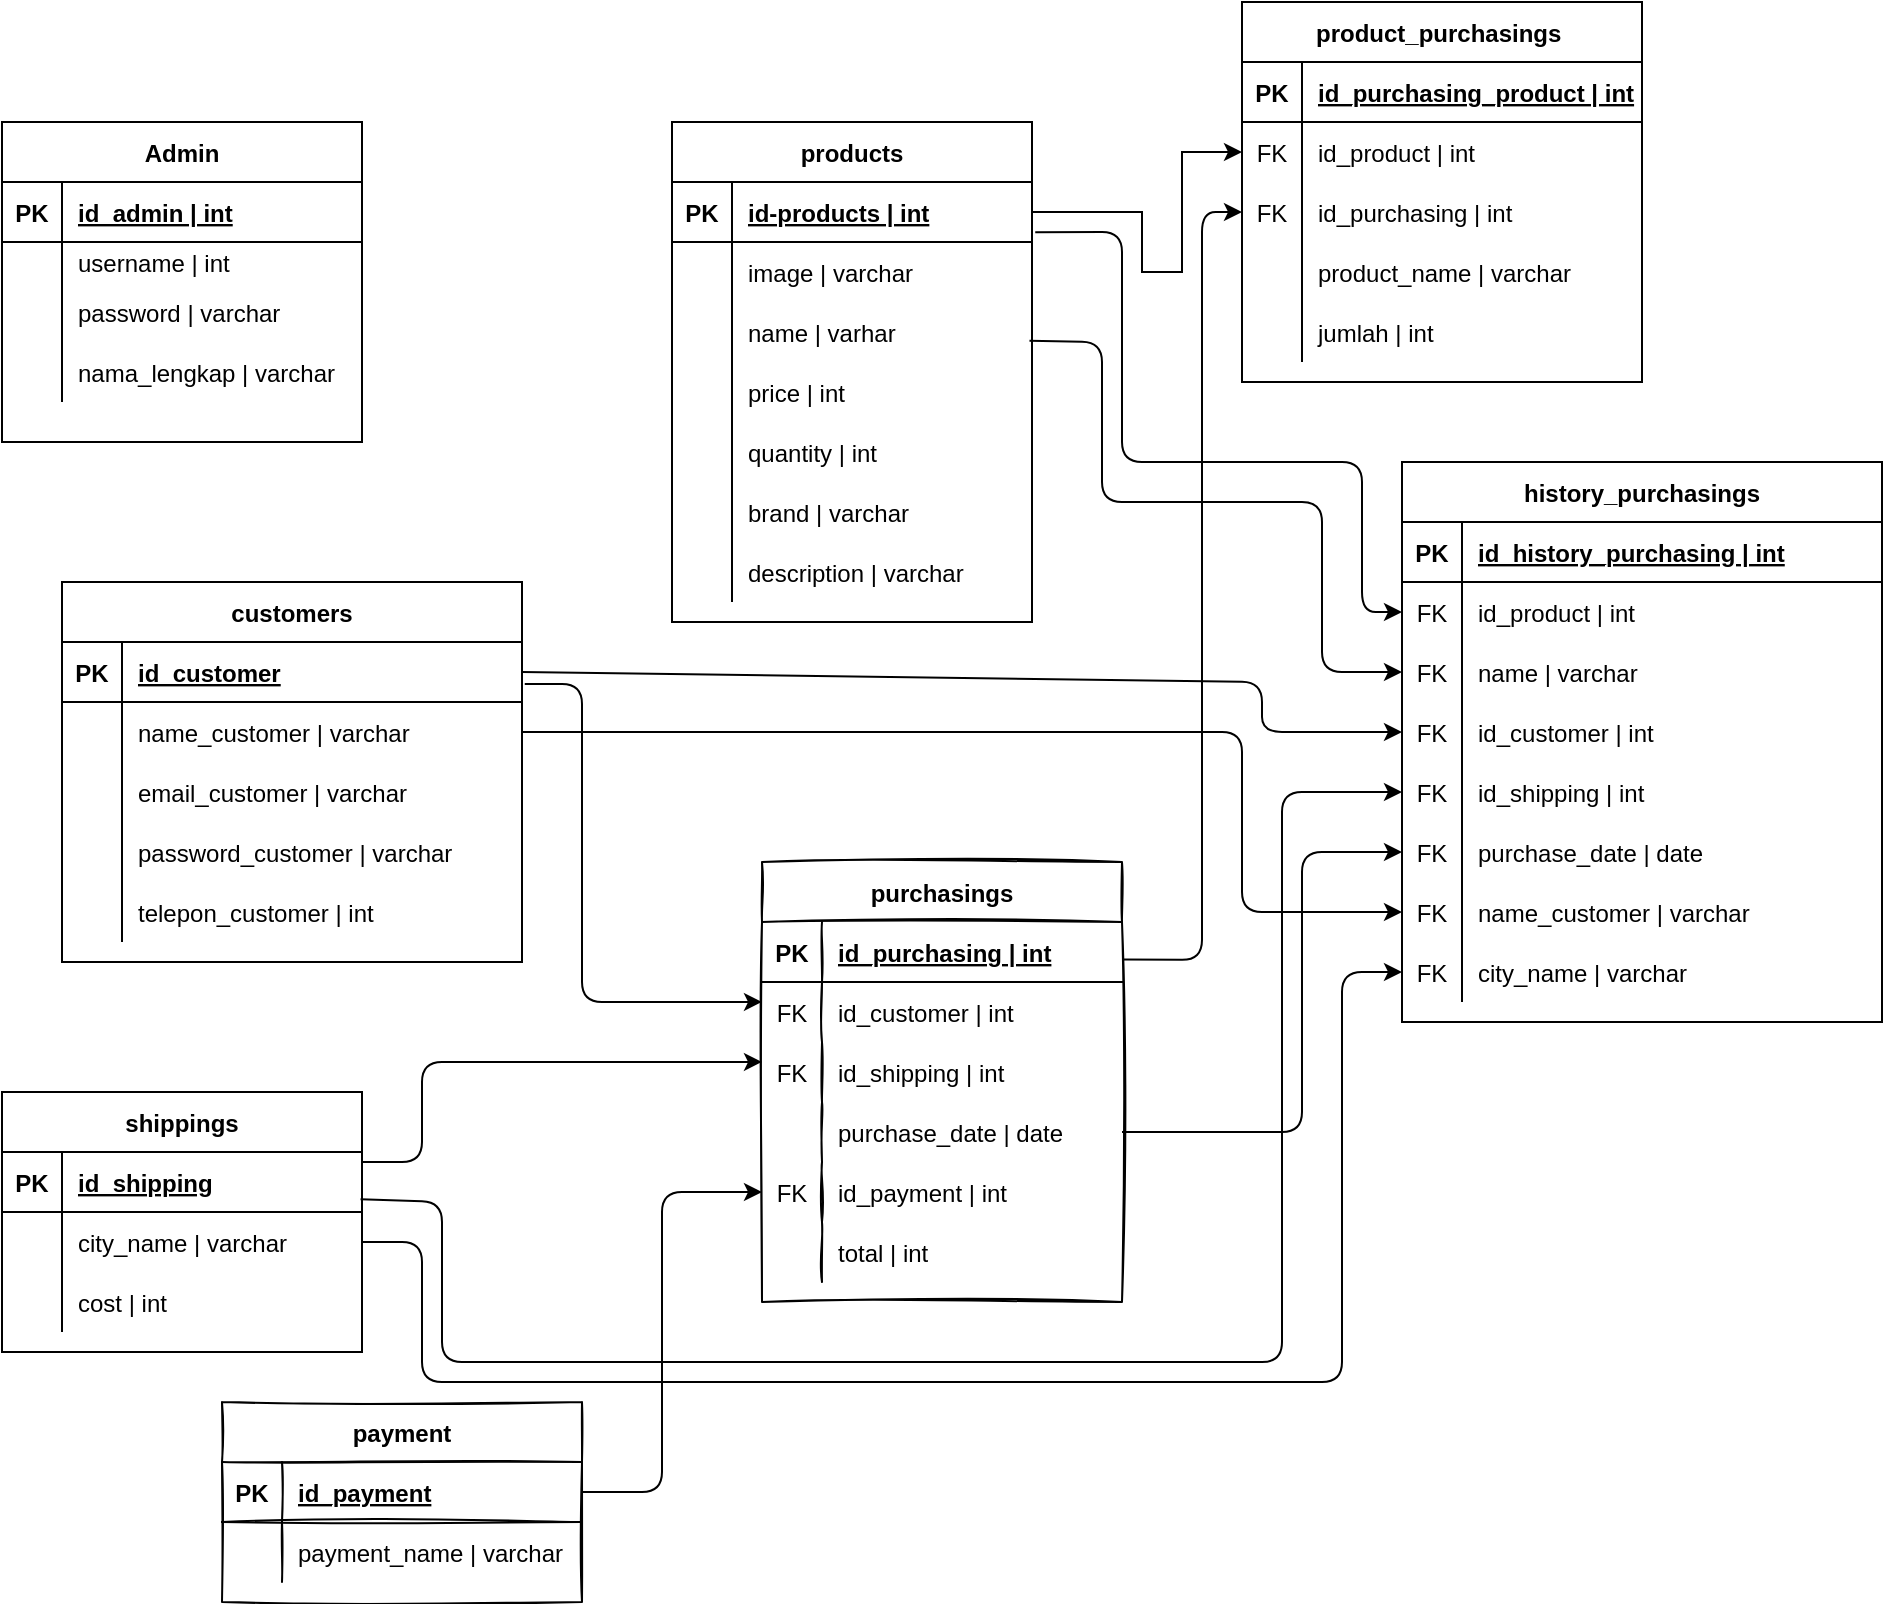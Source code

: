 <mxfile version="20.0.1" type="github">
  <diagram id="7tqskbv9V9_dB_xnzfoZ" name="Page-1">
    <mxGraphModel dx="1671" dy="2568" grid="1" gridSize="10" guides="1" tooltips="1" connect="1" arrows="1" fold="1" page="1" pageScale="1" pageWidth="850" pageHeight="1100" math="0" shadow="0">
      <root>
        <mxCell id="0" />
        <mxCell id="1" parent="0" />
        <mxCell id="XLYsOh_dV__SNCZWyzTx-1" value="Admin" style="shape=table;startSize=30;container=1;collapsible=1;childLayout=tableLayout;fixedRows=1;rowLines=0;fontStyle=1;align=center;resizeLast=1;" parent="1" vertex="1">
          <mxGeometry x="-850" y="-1100" width="180" height="160" as="geometry" />
        </mxCell>
        <mxCell id="XLYsOh_dV__SNCZWyzTx-2" value="" style="shape=tableRow;horizontal=0;startSize=0;swimlaneHead=0;swimlaneBody=0;fillColor=none;collapsible=0;dropTarget=0;points=[[0,0.5],[1,0.5]];portConstraint=eastwest;top=0;left=0;right=0;bottom=1;" parent="XLYsOh_dV__SNCZWyzTx-1" vertex="1">
          <mxGeometry y="30" width="180" height="30" as="geometry" />
        </mxCell>
        <mxCell id="XLYsOh_dV__SNCZWyzTx-3" value="PK" style="shape=partialRectangle;connectable=0;fillColor=none;top=0;left=0;bottom=0;right=0;fontStyle=1;overflow=hidden;" parent="XLYsOh_dV__SNCZWyzTx-2" vertex="1">
          <mxGeometry width="30" height="30" as="geometry">
            <mxRectangle width="30" height="30" as="alternateBounds" />
          </mxGeometry>
        </mxCell>
        <mxCell id="XLYsOh_dV__SNCZWyzTx-4" value="id_admin | int" style="shape=partialRectangle;connectable=0;fillColor=none;top=0;left=0;bottom=0;right=0;align=left;spacingLeft=6;fontStyle=5;overflow=hidden;" parent="XLYsOh_dV__SNCZWyzTx-2" vertex="1">
          <mxGeometry x="30" width="150" height="30" as="geometry">
            <mxRectangle width="150" height="30" as="alternateBounds" />
          </mxGeometry>
        </mxCell>
        <mxCell id="XLYsOh_dV__SNCZWyzTx-5" value="" style="shape=tableRow;horizontal=0;startSize=0;swimlaneHead=0;swimlaneBody=0;fillColor=none;collapsible=0;dropTarget=0;points=[[0,0.5],[1,0.5]];portConstraint=eastwest;top=0;left=0;right=0;bottom=0;" parent="XLYsOh_dV__SNCZWyzTx-1" vertex="1">
          <mxGeometry y="60" width="180" height="20" as="geometry" />
        </mxCell>
        <mxCell id="XLYsOh_dV__SNCZWyzTx-6" value="" style="shape=partialRectangle;connectable=0;fillColor=none;top=0;left=0;bottom=0;right=0;editable=1;overflow=hidden;" parent="XLYsOh_dV__SNCZWyzTx-5" vertex="1">
          <mxGeometry width="30" height="20" as="geometry">
            <mxRectangle width="30" height="20" as="alternateBounds" />
          </mxGeometry>
        </mxCell>
        <mxCell id="XLYsOh_dV__SNCZWyzTx-7" value="username | int" style="shape=partialRectangle;connectable=0;fillColor=none;top=0;left=0;bottom=0;right=0;align=left;spacingLeft=6;overflow=hidden;" parent="XLYsOh_dV__SNCZWyzTx-5" vertex="1">
          <mxGeometry x="30" width="150" height="20" as="geometry">
            <mxRectangle width="150" height="20" as="alternateBounds" />
          </mxGeometry>
        </mxCell>
        <mxCell id="XLYsOh_dV__SNCZWyzTx-8" value="" style="shape=tableRow;horizontal=0;startSize=0;swimlaneHead=0;swimlaneBody=0;fillColor=none;collapsible=0;dropTarget=0;points=[[0,0.5],[1,0.5]];portConstraint=eastwest;top=0;left=0;right=0;bottom=0;" parent="XLYsOh_dV__SNCZWyzTx-1" vertex="1">
          <mxGeometry y="80" width="180" height="30" as="geometry" />
        </mxCell>
        <mxCell id="XLYsOh_dV__SNCZWyzTx-9" value="" style="shape=partialRectangle;connectable=0;fillColor=none;top=0;left=0;bottom=0;right=0;editable=1;overflow=hidden;" parent="XLYsOh_dV__SNCZWyzTx-8" vertex="1">
          <mxGeometry width="30" height="30" as="geometry">
            <mxRectangle width="30" height="30" as="alternateBounds" />
          </mxGeometry>
        </mxCell>
        <mxCell id="XLYsOh_dV__SNCZWyzTx-10" value="password | varchar" style="shape=partialRectangle;connectable=0;fillColor=none;top=0;left=0;bottom=0;right=0;align=left;spacingLeft=6;overflow=hidden;" parent="XLYsOh_dV__SNCZWyzTx-8" vertex="1">
          <mxGeometry x="30" width="150" height="30" as="geometry">
            <mxRectangle width="150" height="30" as="alternateBounds" />
          </mxGeometry>
        </mxCell>
        <mxCell id="XLYsOh_dV__SNCZWyzTx-11" value="" style="shape=tableRow;horizontal=0;startSize=0;swimlaneHead=0;swimlaneBody=0;fillColor=none;collapsible=0;dropTarget=0;points=[[0,0.5],[1,0.5]];portConstraint=eastwest;top=0;left=0;right=0;bottom=0;" parent="XLYsOh_dV__SNCZWyzTx-1" vertex="1">
          <mxGeometry y="110" width="180" height="30" as="geometry" />
        </mxCell>
        <mxCell id="XLYsOh_dV__SNCZWyzTx-12" value="" style="shape=partialRectangle;connectable=0;fillColor=none;top=0;left=0;bottom=0;right=0;editable=1;overflow=hidden;" parent="XLYsOh_dV__SNCZWyzTx-11" vertex="1">
          <mxGeometry width="30" height="30" as="geometry">
            <mxRectangle width="30" height="30" as="alternateBounds" />
          </mxGeometry>
        </mxCell>
        <mxCell id="XLYsOh_dV__SNCZWyzTx-13" value="nama_lengkap | varchar" style="shape=partialRectangle;connectable=0;fillColor=none;top=0;left=0;bottom=0;right=0;align=left;spacingLeft=6;overflow=hidden;" parent="XLYsOh_dV__SNCZWyzTx-11" vertex="1">
          <mxGeometry x="30" width="150" height="30" as="geometry">
            <mxRectangle width="150" height="30" as="alternateBounds" />
          </mxGeometry>
        </mxCell>
        <mxCell id="XLYsOh_dV__SNCZWyzTx-27" value="customers" style="shape=table;startSize=30;container=1;collapsible=1;childLayout=tableLayout;fixedRows=1;rowLines=0;fontStyle=1;align=center;resizeLast=1;" parent="1" vertex="1">
          <mxGeometry x="-820" y="-870" width="230" height="190" as="geometry" />
        </mxCell>
        <mxCell id="XLYsOh_dV__SNCZWyzTx-28" value="" style="shape=tableRow;horizontal=0;startSize=0;swimlaneHead=0;swimlaneBody=0;fillColor=none;collapsible=0;dropTarget=0;points=[[0,0.5],[1,0.5]];portConstraint=eastwest;top=0;left=0;right=0;bottom=1;" parent="XLYsOh_dV__SNCZWyzTx-27" vertex="1">
          <mxGeometry y="30" width="230" height="30" as="geometry" />
        </mxCell>
        <mxCell id="XLYsOh_dV__SNCZWyzTx-29" value="PK" style="shape=partialRectangle;connectable=0;fillColor=none;top=0;left=0;bottom=0;right=0;fontStyle=1;overflow=hidden;" parent="XLYsOh_dV__SNCZWyzTx-28" vertex="1">
          <mxGeometry width="30" height="30" as="geometry">
            <mxRectangle width="30" height="30" as="alternateBounds" />
          </mxGeometry>
        </mxCell>
        <mxCell id="XLYsOh_dV__SNCZWyzTx-30" value="id_customer" style="shape=partialRectangle;connectable=0;fillColor=none;top=0;left=0;bottom=0;right=0;align=left;spacingLeft=6;fontStyle=5;overflow=hidden;" parent="XLYsOh_dV__SNCZWyzTx-28" vertex="1">
          <mxGeometry x="30" width="200" height="30" as="geometry">
            <mxRectangle width="200" height="30" as="alternateBounds" />
          </mxGeometry>
        </mxCell>
        <mxCell id="XLYsOh_dV__SNCZWyzTx-31" value="" style="shape=tableRow;horizontal=0;startSize=0;swimlaneHead=0;swimlaneBody=0;fillColor=none;collapsible=0;dropTarget=0;points=[[0,0.5],[1,0.5]];portConstraint=eastwest;top=0;left=0;right=0;bottom=0;" parent="XLYsOh_dV__SNCZWyzTx-27" vertex="1">
          <mxGeometry y="60" width="230" height="30" as="geometry" />
        </mxCell>
        <mxCell id="XLYsOh_dV__SNCZWyzTx-32" value="" style="shape=partialRectangle;connectable=0;fillColor=none;top=0;left=0;bottom=0;right=0;editable=1;overflow=hidden;" parent="XLYsOh_dV__SNCZWyzTx-31" vertex="1">
          <mxGeometry width="30" height="30" as="geometry">
            <mxRectangle width="30" height="30" as="alternateBounds" />
          </mxGeometry>
        </mxCell>
        <mxCell id="XLYsOh_dV__SNCZWyzTx-33" value="name_customer | varchar" style="shape=partialRectangle;connectable=0;fillColor=none;top=0;left=0;bottom=0;right=0;align=left;spacingLeft=6;overflow=hidden;" parent="XLYsOh_dV__SNCZWyzTx-31" vertex="1">
          <mxGeometry x="30" width="200" height="30" as="geometry">
            <mxRectangle width="200" height="30" as="alternateBounds" />
          </mxGeometry>
        </mxCell>
        <mxCell id="XLYsOh_dV__SNCZWyzTx-34" value="" style="shape=tableRow;horizontal=0;startSize=0;swimlaneHead=0;swimlaneBody=0;fillColor=none;collapsible=0;dropTarget=0;points=[[0,0.5],[1,0.5]];portConstraint=eastwest;top=0;left=0;right=0;bottom=0;" parent="XLYsOh_dV__SNCZWyzTx-27" vertex="1">
          <mxGeometry y="90" width="230" height="30" as="geometry" />
        </mxCell>
        <mxCell id="XLYsOh_dV__SNCZWyzTx-35" value="" style="shape=partialRectangle;connectable=0;fillColor=none;top=0;left=0;bottom=0;right=0;editable=1;overflow=hidden;" parent="XLYsOh_dV__SNCZWyzTx-34" vertex="1">
          <mxGeometry width="30" height="30" as="geometry">
            <mxRectangle width="30" height="30" as="alternateBounds" />
          </mxGeometry>
        </mxCell>
        <mxCell id="XLYsOh_dV__SNCZWyzTx-36" value="email_customer | varchar" style="shape=partialRectangle;connectable=0;fillColor=none;top=0;left=0;bottom=0;right=0;align=left;spacingLeft=6;overflow=hidden;" parent="XLYsOh_dV__SNCZWyzTx-34" vertex="1">
          <mxGeometry x="30" width="200" height="30" as="geometry">
            <mxRectangle width="200" height="30" as="alternateBounds" />
          </mxGeometry>
        </mxCell>
        <mxCell id="XLYsOh_dV__SNCZWyzTx-37" value="" style="shape=tableRow;horizontal=0;startSize=0;swimlaneHead=0;swimlaneBody=0;fillColor=none;collapsible=0;dropTarget=0;points=[[0,0.5],[1,0.5]];portConstraint=eastwest;top=0;left=0;right=0;bottom=0;" parent="XLYsOh_dV__SNCZWyzTx-27" vertex="1">
          <mxGeometry y="120" width="230" height="30" as="geometry" />
        </mxCell>
        <mxCell id="XLYsOh_dV__SNCZWyzTx-38" value="" style="shape=partialRectangle;connectable=0;fillColor=none;top=0;left=0;bottom=0;right=0;editable=1;overflow=hidden;" parent="XLYsOh_dV__SNCZWyzTx-37" vertex="1">
          <mxGeometry width="30" height="30" as="geometry">
            <mxRectangle width="30" height="30" as="alternateBounds" />
          </mxGeometry>
        </mxCell>
        <mxCell id="XLYsOh_dV__SNCZWyzTx-39" value="password_customer | varchar" style="shape=partialRectangle;connectable=0;fillColor=none;top=0;left=0;bottom=0;right=0;align=left;spacingLeft=6;overflow=hidden;" parent="XLYsOh_dV__SNCZWyzTx-37" vertex="1">
          <mxGeometry x="30" width="200" height="30" as="geometry">
            <mxRectangle width="200" height="30" as="alternateBounds" />
          </mxGeometry>
        </mxCell>
        <mxCell id="XLYsOh_dV__SNCZWyzTx-136" value="" style="shape=tableRow;horizontal=0;startSize=0;swimlaneHead=0;swimlaneBody=0;fillColor=none;collapsible=0;dropTarget=0;points=[[0,0.5],[1,0.5]];portConstraint=eastwest;top=0;left=0;right=0;bottom=0;" parent="XLYsOh_dV__SNCZWyzTx-27" vertex="1">
          <mxGeometry y="150" width="230" height="30" as="geometry" />
        </mxCell>
        <mxCell id="XLYsOh_dV__SNCZWyzTx-137" value="" style="shape=partialRectangle;connectable=0;fillColor=none;top=0;left=0;bottom=0;right=0;editable=1;overflow=hidden;" parent="XLYsOh_dV__SNCZWyzTx-136" vertex="1">
          <mxGeometry width="30" height="30" as="geometry">
            <mxRectangle width="30" height="30" as="alternateBounds" />
          </mxGeometry>
        </mxCell>
        <mxCell id="XLYsOh_dV__SNCZWyzTx-138" value="telepon_customer | int" style="shape=partialRectangle;connectable=0;fillColor=none;top=0;left=0;bottom=0;right=0;align=left;spacingLeft=6;overflow=hidden;" parent="XLYsOh_dV__SNCZWyzTx-136" vertex="1">
          <mxGeometry x="30" width="200" height="30" as="geometry">
            <mxRectangle width="200" height="30" as="alternateBounds" />
          </mxGeometry>
        </mxCell>
        <mxCell id="XLYsOh_dV__SNCZWyzTx-40" value="shippings" style="shape=table;startSize=30;container=1;collapsible=1;childLayout=tableLayout;fixedRows=1;rowLines=0;fontStyle=1;align=center;resizeLast=1;" parent="1" vertex="1">
          <mxGeometry x="-850" y="-615" width="180" height="130" as="geometry" />
        </mxCell>
        <mxCell id="XLYsOh_dV__SNCZWyzTx-41" value="" style="shape=tableRow;horizontal=0;startSize=0;swimlaneHead=0;swimlaneBody=0;fillColor=none;collapsible=0;dropTarget=0;points=[[0,0.5],[1,0.5]];portConstraint=eastwest;top=0;left=0;right=0;bottom=1;" parent="XLYsOh_dV__SNCZWyzTx-40" vertex="1">
          <mxGeometry y="30" width="180" height="30" as="geometry" />
        </mxCell>
        <mxCell id="XLYsOh_dV__SNCZWyzTx-42" value="PK" style="shape=partialRectangle;connectable=0;fillColor=none;top=0;left=0;bottom=0;right=0;fontStyle=1;overflow=hidden;" parent="XLYsOh_dV__SNCZWyzTx-41" vertex="1">
          <mxGeometry width="30" height="30" as="geometry">
            <mxRectangle width="30" height="30" as="alternateBounds" />
          </mxGeometry>
        </mxCell>
        <mxCell id="XLYsOh_dV__SNCZWyzTx-43" value="id_shipping" style="shape=partialRectangle;connectable=0;fillColor=none;top=0;left=0;bottom=0;right=0;align=left;spacingLeft=6;fontStyle=5;overflow=hidden;" parent="XLYsOh_dV__SNCZWyzTx-41" vertex="1">
          <mxGeometry x="30" width="150" height="30" as="geometry">
            <mxRectangle width="150" height="30" as="alternateBounds" />
          </mxGeometry>
        </mxCell>
        <mxCell id="XLYsOh_dV__SNCZWyzTx-44" value="" style="shape=tableRow;horizontal=0;startSize=0;swimlaneHead=0;swimlaneBody=0;fillColor=none;collapsible=0;dropTarget=0;points=[[0,0.5],[1,0.5]];portConstraint=eastwest;top=0;left=0;right=0;bottom=0;" parent="XLYsOh_dV__SNCZWyzTx-40" vertex="1">
          <mxGeometry y="60" width="180" height="30" as="geometry" />
        </mxCell>
        <mxCell id="XLYsOh_dV__SNCZWyzTx-45" value="" style="shape=partialRectangle;connectable=0;fillColor=none;top=0;left=0;bottom=0;right=0;editable=1;overflow=hidden;" parent="XLYsOh_dV__SNCZWyzTx-44" vertex="1">
          <mxGeometry width="30" height="30" as="geometry">
            <mxRectangle width="30" height="30" as="alternateBounds" />
          </mxGeometry>
        </mxCell>
        <mxCell id="XLYsOh_dV__SNCZWyzTx-46" value="city_name | varchar" style="shape=partialRectangle;connectable=0;fillColor=none;top=0;left=0;bottom=0;right=0;align=left;spacingLeft=6;overflow=hidden;" parent="XLYsOh_dV__SNCZWyzTx-44" vertex="1">
          <mxGeometry x="30" width="150" height="30" as="geometry">
            <mxRectangle width="150" height="30" as="alternateBounds" />
          </mxGeometry>
        </mxCell>
        <mxCell id="XLYsOh_dV__SNCZWyzTx-47" value="" style="shape=tableRow;horizontal=0;startSize=0;swimlaneHead=0;swimlaneBody=0;fillColor=none;collapsible=0;dropTarget=0;points=[[0,0.5],[1,0.5]];portConstraint=eastwest;top=0;left=0;right=0;bottom=0;" parent="XLYsOh_dV__SNCZWyzTx-40" vertex="1">
          <mxGeometry y="90" width="180" height="30" as="geometry" />
        </mxCell>
        <mxCell id="XLYsOh_dV__SNCZWyzTx-48" value="" style="shape=partialRectangle;connectable=0;fillColor=none;top=0;left=0;bottom=0;right=0;editable=1;overflow=hidden;" parent="XLYsOh_dV__SNCZWyzTx-47" vertex="1">
          <mxGeometry width="30" height="30" as="geometry">
            <mxRectangle width="30" height="30" as="alternateBounds" />
          </mxGeometry>
        </mxCell>
        <mxCell id="XLYsOh_dV__SNCZWyzTx-49" value="cost | int" style="shape=partialRectangle;connectable=0;fillColor=none;top=0;left=0;bottom=0;right=0;align=left;spacingLeft=6;overflow=hidden;" parent="XLYsOh_dV__SNCZWyzTx-47" vertex="1">
          <mxGeometry x="30" width="150" height="30" as="geometry">
            <mxRectangle width="150" height="30" as="alternateBounds" />
          </mxGeometry>
        </mxCell>
        <mxCell id="XLYsOh_dV__SNCZWyzTx-53" value="purchasings" style="shape=table;startSize=30;container=1;collapsible=1;childLayout=tableLayout;fixedRows=1;rowLines=0;fontStyle=1;align=center;resizeLast=1;gradientColor=none;swimlaneFillColor=none;rounded=0;swimlaneLine=1;shadow=0;sketch=1;" parent="1" vertex="1">
          <mxGeometry x="-470" y="-730" width="180" height="220" as="geometry" />
        </mxCell>
        <mxCell id="XLYsOh_dV__SNCZWyzTx-54" value="" style="shape=tableRow;horizontal=0;startSize=0;swimlaneHead=0;swimlaneBody=0;fillColor=none;collapsible=0;dropTarget=0;points=[[0,0.5],[1,0.5]];portConstraint=eastwest;top=0;left=0;right=0;bottom=1;" parent="XLYsOh_dV__SNCZWyzTx-53" vertex="1">
          <mxGeometry y="30" width="180" height="30" as="geometry" />
        </mxCell>
        <mxCell id="XLYsOh_dV__SNCZWyzTx-55" value="PK" style="shape=partialRectangle;connectable=0;fillColor=none;top=0;left=0;bottom=0;right=0;fontStyle=1;overflow=hidden;" parent="XLYsOh_dV__SNCZWyzTx-54" vertex="1">
          <mxGeometry width="30" height="30" as="geometry">
            <mxRectangle width="30" height="30" as="alternateBounds" />
          </mxGeometry>
        </mxCell>
        <mxCell id="XLYsOh_dV__SNCZWyzTx-56" value="id_purchasing | int" style="shape=partialRectangle;connectable=0;fillColor=none;top=0;left=0;bottom=0;right=0;align=left;spacingLeft=6;fontStyle=5;overflow=hidden;" parent="XLYsOh_dV__SNCZWyzTx-54" vertex="1">
          <mxGeometry x="30" width="150" height="30" as="geometry">
            <mxRectangle width="150" height="30" as="alternateBounds" />
          </mxGeometry>
        </mxCell>
        <mxCell id="XLYsOh_dV__SNCZWyzTx-57" value="" style="shape=tableRow;horizontal=0;startSize=0;swimlaneHead=0;swimlaneBody=0;fillColor=none;collapsible=0;dropTarget=0;points=[[0,0.5],[1,0.5]];portConstraint=eastwest;top=0;left=0;right=0;bottom=0;" parent="XLYsOh_dV__SNCZWyzTx-53" vertex="1">
          <mxGeometry y="60" width="180" height="30" as="geometry" />
        </mxCell>
        <mxCell id="XLYsOh_dV__SNCZWyzTx-58" value="FK" style="shape=partialRectangle;connectable=0;fillColor=none;top=0;left=0;bottom=0;right=0;editable=1;overflow=hidden;" parent="XLYsOh_dV__SNCZWyzTx-57" vertex="1">
          <mxGeometry width="30" height="30" as="geometry">
            <mxRectangle width="30" height="30" as="alternateBounds" />
          </mxGeometry>
        </mxCell>
        <mxCell id="XLYsOh_dV__SNCZWyzTx-59" value="id_customer | int" style="shape=partialRectangle;connectable=0;fillColor=none;top=0;left=0;bottom=0;right=0;align=left;spacingLeft=6;overflow=hidden;" parent="XLYsOh_dV__SNCZWyzTx-57" vertex="1">
          <mxGeometry x="30" width="150" height="30" as="geometry">
            <mxRectangle width="150" height="30" as="alternateBounds" />
          </mxGeometry>
        </mxCell>
        <mxCell id="XLYsOh_dV__SNCZWyzTx-63" value="" style="shape=tableRow;horizontal=0;startSize=0;swimlaneHead=0;swimlaneBody=0;fillColor=none;collapsible=0;dropTarget=0;points=[[0,0.5],[1,0.5]];portConstraint=eastwest;top=0;left=0;right=0;bottom=0;" parent="XLYsOh_dV__SNCZWyzTx-53" vertex="1">
          <mxGeometry y="90" width="180" height="30" as="geometry" />
        </mxCell>
        <mxCell id="XLYsOh_dV__SNCZWyzTx-64" value="FK" style="shape=partialRectangle;connectable=0;fillColor=none;top=0;left=0;bottom=0;right=0;editable=1;overflow=hidden;" parent="XLYsOh_dV__SNCZWyzTx-63" vertex="1">
          <mxGeometry width="30" height="30" as="geometry">
            <mxRectangle width="30" height="30" as="alternateBounds" />
          </mxGeometry>
        </mxCell>
        <mxCell id="XLYsOh_dV__SNCZWyzTx-65" value="id_shipping | int" style="shape=partialRectangle;connectable=0;fillColor=none;top=0;left=0;bottom=0;right=0;align=left;spacingLeft=6;overflow=hidden;" parent="XLYsOh_dV__SNCZWyzTx-63" vertex="1">
          <mxGeometry x="30" width="150" height="30" as="geometry">
            <mxRectangle width="150" height="30" as="alternateBounds" />
          </mxGeometry>
        </mxCell>
        <mxCell id="XLYsOh_dV__SNCZWyzTx-60" value="" style="shape=tableRow;horizontal=0;startSize=0;swimlaneHead=0;swimlaneBody=0;fillColor=none;collapsible=0;dropTarget=0;points=[[0,0.5],[1,0.5]];portConstraint=eastwest;top=0;left=0;right=0;bottom=0;" parent="XLYsOh_dV__SNCZWyzTx-53" vertex="1">
          <mxGeometry y="120" width="180" height="30" as="geometry" />
        </mxCell>
        <mxCell id="XLYsOh_dV__SNCZWyzTx-61" value="" style="shape=partialRectangle;connectable=0;fillColor=none;top=0;left=0;bottom=0;right=0;editable=1;overflow=hidden;" parent="XLYsOh_dV__SNCZWyzTx-60" vertex="1">
          <mxGeometry width="30" height="30" as="geometry">
            <mxRectangle width="30" height="30" as="alternateBounds" />
          </mxGeometry>
        </mxCell>
        <mxCell id="XLYsOh_dV__SNCZWyzTx-62" value="purchase_date | date" style="shape=partialRectangle;connectable=0;fillColor=none;top=0;left=0;bottom=0;right=0;align=left;spacingLeft=6;overflow=hidden;" parent="XLYsOh_dV__SNCZWyzTx-60" vertex="1">
          <mxGeometry x="30" width="150" height="30" as="geometry">
            <mxRectangle width="150" height="30" as="alternateBounds" />
          </mxGeometry>
        </mxCell>
        <mxCell id="X04BXVMw17RWe0scgFP_-36" value="" style="shape=tableRow;horizontal=0;startSize=0;swimlaneHead=0;swimlaneBody=0;fillColor=none;collapsible=0;dropTarget=0;points=[[0,0.5],[1,0.5]];portConstraint=eastwest;top=0;left=0;right=0;bottom=0;" vertex="1" parent="XLYsOh_dV__SNCZWyzTx-53">
          <mxGeometry y="150" width="180" height="30" as="geometry" />
        </mxCell>
        <mxCell id="X04BXVMw17RWe0scgFP_-37" value="FK" style="shape=partialRectangle;connectable=0;fillColor=none;top=0;left=0;bottom=0;right=0;editable=1;overflow=hidden;" vertex="1" parent="X04BXVMw17RWe0scgFP_-36">
          <mxGeometry width="30" height="30" as="geometry">
            <mxRectangle width="30" height="30" as="alternateBounds" />
          </mxGeometry>
        </mxCell>
        <mxCell id="X04BXVMw17RWe0scgFP_-38" value="id_payment | int" style="shape=partialRectangle;connectable=0;fillColor=none;top=0;left=0;bottom=0;right=0;align=left;spacingLeft=6;overflow=hidden;" vertex="1" parent="X04BXVMw17RWe0scgFP_-36">
          <mxGeometry x="30" width="150" height="30" as="geometry">
            <mxRectangle width="150" height="30" as="alternateBounds" />
          </mxGeometry>
        </mxCell>
        <mxCell id="XLYsOh_dV__SNCZWyzTx-139" value="" style="shape=tableRow;horizontal=0;startSize=0;swimlaneHead=0;swimlaneBody=0;fillColor=none;collapsible=0;dropTarget=0;points=[[0,0.5],[1,0.5]];portConstraint=eastwest;top=0;left=0;right=0;bottom=0;" parent="XLYsOh_dV__SNCZWyzTx-53" vertex="1">
          <mxGeometry y="180" width="180" height="30" as="geometry" />
        </mxCell>
        <mxCell id="XLYsOh_dV__SNCZWyzTx-140" value="" style="shape=partialRectangle;connectable=0;fillColor=none;top=0;left=0;bottom=0;right=0;editable=1;overflow=hidden;" parent="XLYsOh_dV__SNCZWyzTx-139" vertex="1">
          <mxGeometry width="30" height="30" as="geometry">
            <mxRectangle width="30" height="30" as="alternateBounds" />
          </mxGeometry>
        </mxCell>
        <mxCell id="XLYsOh_dV__SNCZWyzTx-141" value="total | int" style="shape=partialRectangle;connectable=0;fillColor=none;top=0;left=0;bottom=0;right=0;align=left;spacingLeft=6;overflow=hidden;" parent="XLYsOh_dV__SNCZWyzTx-139" vertex="1">
          <mxGeometry x="30" width="150" height="30" as="geometry">
            <mxRectangle width="150" height="30" as="alternateBounds" />
          </mxGeometry>
        </mxCell>
        <mxCell id="XLYsOh_dV__SNCZWyzTx-66" value="product_purchasings " style="shape=table;startSize=30;container=1;collapsible=1;childLayout=tableLayout;fixedRows=1;rowLines=0;fontStyle=1;align=center;resizeLast=1;" parent="1" vertex="1">
          <mxGeometry x="-230" y="-1160" width="200" height="190" as="geometry">
            <mxRectangle x="-180" y="-1100" width="160" height="30" as="alternateBounds" />
          </mxGeometry>
        </mxCell>
        <mxCell id="XLYsOh_dV__SNCZWyzTx-67" value="" style="shape=tableRow;horizontal=0;startSize=0;swimlaneHead=0;swimlaneBody=0;fillColor=none;collapsible=0;dropTarget=0;points=[[0,0.5],[1,0.5]];portConstraint=eastwest;top=0;left=0;right=0;bottom=1;" parent="XLYsOh_dV__SNCZWyzTx-66" vertex="1">
          <mxGeometry y="30" width="200" height="30" as="geometry" />
        </mxCell>
        <mxCell id="XLYsOh_dV__SNCZWyzTx-68" value="PK" style="shape=partialRectangle;connectable=0;fillColor=none;top=0;left=0;bottom=0;right=0;fontStyle=1;overflow=hidden;" parent="XLYsOh_dV__SNCZWyzTx-67" vertex="1">
          <mxGeometry width="30" height="30" as="geometry">
            <mxRectangle width="30" height="30" as="alternateBounds" />
          </mxGeometry>
        </mxCell>
        <mxCell id="XLYsOh_dV__SNCZWyzTx-69" value="id_purchasing_product | int" style="shape=partialRectangle;connectable=0;fillColor=none;top=0;left=0;bottom=0;right=0;align=left;spacingLeft=6;fontStyle=5;overflow=hidden;" parent="XLYsOh_dV__SNCZWyzTx-67" vertex="1">
          <mxGeometry x="30" width="170" height="30" as="geometry">
            <mxRectangle width="170" height="30" as="alternateBounds" />
          </mxGeometry>
        </mxCell>
        <mxCell id="XLYsOh_dV__SNCZWyzTx-73" value="" style="shape=tableRow;horizontal=0;startSize=0;swimlaneHead=0;swimlaneBody=0;fillColor=none;collapsible=0;dropTarget=0;points=[[0,0.5],[1,0.5]];portConstraint=eastwest;top=0;left=0;right=0;bottom=0;" parent="XLYsOh_dV__SNCZWyzTx-66" vertex="1">
          <mxGeometry y="60" width="200" height="30" as="geometry" />
        </mxCell>
        <mxCell id="XLYsOh_dV__SNCZWyzTx-74" value="FK" style="shape=partialRectangle;connectable=0;fillColor=none;top=0;left=0;bottom=0;right=0;editable=1;overflow=hidden;" parent="XLYsOh_dV__SNCZWyzTx-73" vertex="1">
          <mxGeometry width="30" height="30" as="geometry">
            <mxRectangle width="30" height="30" as="alternateBounds" />
          </mxGeometry>
        </mxCell>
        <mxCell id="XLYsOh_dV__SNCZWyzTx-75" value="id_product | int" style="shape=partialRectangle;connectable=0;fillColor=none;top=0;left=0;bottom=0;right=0;align=left;spacingLeft=6;overflow=hidden;" parent="XLYsOh_dV__SNCZWyzTx-73" vertex="1">
          <mxGeometry x="30" width="170" height="30" as="geometry">
            <mxRectangle width="170" height="30" as="alternateBounds" />
          </mxGeometry>
        </mxCell>
        <mxCell id="XLYsOh_dV__SNCZWyzTx-70" value="" style="shape=tableRow;horizontal=0;startSize=0;swimlaneHead=0;swimlaneBody=0;fillColor=none;collapsible=0;dropTarget=0;points=[[0,0.5],[1,0.5]];portConstraint=eastwest;top=0;left=0;right=0;bottom=0;" parent="XLYsOh_dV__SNCZWyzTx-66" vertex="1">
          <mxGeometry y="90" width="200" height="30" as="geometry" />
        </mxCell>
        <mxCell id="XLYsOh_dV__SNCZWyzTx-71" value="FK" style="shape=partialRectangle;connectable=0;fillColor=none;top=0;left=0;bottom=0;right=0;editable=1;overflow=hidden;" parent="XLYsOh_dV__SNCZWyzTx-70" vertex="1">
          <mxGeometry width="30" height="30" as="geometry">
            <mxRectangle width="30" height="30" as="alternateBounds" />
          </mxGeometry>
        </mxCell>
        <mxCell id="XLYsOh_dV__SNCZWyzTx-72" value="id_purchasing | int" style="shape=partialRectangle;connectable=0;fillColor=none;top=0;left=0;bottom=0;right=0;align=left;spacingLeft=6;overflow=hidden;" parent="XLYsOh_dV__SNCZWyzTx-70" vertex="1">
          <mxGeometry x="30" width="170" height="30" as="geometry">
            <mxRectangle width="170" height="30" as="alternateBounds" />
          </mxGeometry>
        </mxCell>
        <mxCell id="X04BXVMw17RWe0scgFP_-70" value="" style="shape=tableRow;horizontal=0;startSize=0;swimlaneHead=0;swimlaneBody=0;fillColor=none;collapsible=0;dropTarget=0;points=[[0,0.5],[1,0.5]];portConstraint=eastwest;top=0;left=0;right=0;bottom=0;" vertex="1" parent="XLYsOh_dV__SNCZWyzTx-66">
          <mxGeometry y="120" width="200" height="30" as="geometry" />
        </mxCell>
        <mxCell id="X04BXVMw17RWe0scgFP_-71" value="" style="shape=partialRectangle;connectable=0;fillColor=none;top=0;left=0;bottom=0;right=0;editable=1;overflow=hidden;" vertex="1" parent="X04BXVMw17RWe0scgFP_-70">
          <mxGeometry width="30" height="30" as="geometry">
            <mxRectangle width="30" height="30" as="alternateBounds" />
          </mxGeometry>
        </mxCell>
        <mxCell id="X04BXVMw17RWe0scgFP_-72" value="product_name | varchar " style="shape=partialRectangle;connectable=0;fillColor=none;top=0;left=0;bottom=0;right=0;align=left;spacingLeft=6;overflow=hidden;" vertex="1" parent="X04BXVMw17RWe0scgFP_-70">
          <mxGeometry x="30" width="170" height="30" as="geometry">
            <mxRectangle width="170" height="30" as="alternateBounds" />
          </mxGeometry>
        </mxCell>
        <mxCell id="XLYsOh_dV__SNCZWyzTx-76" value="" style="shape=tableRow;horizontal=0;startSize=0;swimlaneHead=0;swimlaneBody=0;fillColor=none;collapsible=0;dropTarget=0;points=[[0,0.5],[1,0.5]];portConstraint=eastwest;top=0;left=0;right=0;bottom=0;" parent="XLYsOh_dV__SNCZWyzTx-66" vertex="1">
          <mxGeometry y="150" width="200" height="30" as="geometry" />
        </mxCell>
        <mxCell id="XLYsOh_dV__SNCZWyzTx-77" value="" style="shape=partialRectangle;connectable=0;fillColor=none;top=0;left=0;bottom=0;right=0;editable=1;overflow=hidden;" parent="XLYsOh_dV__SNCZWyzTx-76" vertex="1">
          <mxGeometry width="30" height="30" as="geometry">
            <mxRectangle width="30" height="30" as="alternateBounds" />
          </mxGeometry>
        </mxCell>
        <mxCell id="XLYsOh_dV__SNCZWyzTx-78" value="jumlah | int" style="shape=partialRectangle;connectable=0;fillColor=none;top=0;left=0;bottom=0;right=0;align=left;spacingLeft=6;overflow=hidden;" parent="XLYsOh_dV__SNCZWyzTx-76" vertex="1">
          <mxGeometry x="30" width="170" height="30" as="geometry">
            <mxRectangle width="170" height="30" as="alternateBounds" />
          </mxGeometry>
        </mxCell>
        <mxCell id="XLYsOh_dV__SNCZWyzTx-79" value="products" style="shape=table;startSize=30;container=1;collapsible=1;childLayout=tableLayout;fixedRows=1;rowLines=0;fontStyle=1;align=center;resizeLast=1;" parent="1" vertex="1">
          <mxGeometry x="-515" y="-1100" width="180" height="250" as="geometry" />
        </mxCell>
        <mxCell id="XLYsOh_dV__SNCZWyzTx-80" value="" style="shape=tableRow;horizontal=0;startSize=0;swimlaneHead=0;swimlaneBody=0;fillColor=none;collapsible=0;dropTarget=0;points=[[0,0.5],[1,0.5]];portConstraint=eastwest;top=0;left=0;right=0;bottom=1;" parent="XLYsOh_dV__SNCZWyzTx-79" vertex="1">
          <mxGeometry y="30" width="180" height="30" as="geometry" />
        </mxCell>
        <mxCell id="XLYsOh_dV__SNCZWyzTx-81" value="PK" style="shape=partialRectangle;connectable=0;fillColor=none;top=0;left=0;bottom=0;right=0;fontStyle=1;overflow=hidden;" parent="XLYsOh_dV__SNCZWyzTx-80" vertex="1">
          <mxGeometry width="30" height="30" as="geometry">
            <mxRectangle width="30" height="30" as="alternateBounds" />
          </mxGeometry>
        </mxCell>
        <mxCell id="XLYsOh_dV__SNCZWyzTx-82" value="id-products | int" style="shape=partialRectangle;connectable=0;fillColor=none;top=0;left=0;bottom=0;right=0;align=left;spacingLeft=6;fontStyle=5;overflow=hidden;" parent="XLYsOh_dV__SNCZWyzTx-80" vertex="1">
          <mxGeometry x="30" width="150" height="30" as="geometry">
            <mxRectangle width="150" height="30" as="alternateBounds" />
          </mxGeometry>
        </mxCell>
        <mxCell id="XLYsOh_dV__SNCZWyzTx-83" value="" style="shape=tableRow;horizontal=0;startSize=0;swimlaneHead=0;swimlaneBody=0;fillColor=none;collapsible=0;dropTarget=0;points=[[0,0.5],[1,0.5]];portConstraint=eastwest;top=0;left=0;right=0;bottom=0;" parent="XLYsOh_dV__SNCZWyzTx-79" vertex="1">
          <mxGeometry y="60" width="180" height="30" as="geometry" />
        </mxCell>
        <mxCell id="XLYsOh_dV__SNCZWyzTx-84" value="" style="shape=partialRectangle;connectable=0;fillColor=none;top=0;left=0;bottom=0;right=0;editable=1;overflow=hidden;" parent="XLYsOh_dV__SNCZWyzTx-83" vertex="1">
          <mxGeometry width="30" height="30" as="geometry">
            <mxRectangle width="30" height="30" as="alternateBounds" />
          </mxGeometry>
        </mxCell>
        <mxCell id="XLYsOh_dV__SNCZWyzTx-85" value="image | varchar" style="shape=partialRectangle;connectable=0;fillColor=none;top=0;left=0;bottom=0;right=0;align=left;spacingLeft=6;overflow=hidden;" parent="XLYsOh_dV__SNCZWyzTx-83" vertex="1">
          <mxGeometry x="30" width="150" height="30" as="geometry">
            <mxRectangle width="150" height="30" as="alternateBounds" />
          </mxGeometry>
        </mxCell>
        <mxCell id="XLYsOh_dV__SNCZWyzTx-86" value="" style="shape=tableRow;horizontal=0;startSize=0;swimlaneHead=0;swimlaneBody=0;fillColor=none;collapsible=0;dropTarget=0;points=[[0,0.5],[1,0.5]];portConstraint=eastwest;top=0;left=0;right=0;bottom=0;" parent="XLYsOh_dV__SNCZWyzTx-79" vertex="1">
          <mxGeometry y="90" width="180" height="30" as="geometry" />
        </mxCell>
        <mxCell id="XLYsOh_dV__SNCZWyzTx-87" value="" style="shape=partialRectangle;connectable=0;fillColor=none;top=0;left=0;bottom=0;right=0;editable=1;overflow=hidden;" parent="XLYsOh_dV__SNCZWyzTx-86" vertex="1">
          <mxGeometry width="30" height="30" as="geometry">
            <mxRectangle width="30" height="30" as="alternateBounds" />
          </mxGeometry>
        </mxCell>
        <mxCell id="XLYsOh_dV__SNCZWyzTx-88" value="name | varhar" style="shape=partialRectangle;connectable=0;fillColor=none;top=0;left=0;bottom=0;right=0;align=left;spacingLeft=6;overflow=hidden;" parent="XLYsOh_dV__SNCZWyzTx-86" vertex="1">
          <mxGeometry x="30" width="150" height="30" as="geometry">
            <mxRectangle width="150" height="30" as="alternateBounds" />
          </mxGeometry>
        </mxCell>
        <mxCell id="XLYsOh_dV__SNCZWyzTx-89" value="" style="shape=tableRow;horizontal=0;startSize=0;swimlaneHead=0;swimlaneBody=0;fillColor=none;collapsible=0;dropTarget=0;points=[[0,0.5],[1,0.5]];portConstraint=eastwest;top=0;left=0;right=0;bottom=0;" parent="XLYsOh_dV__SNCZWyzTx-79" vertex="1">
          <mxGeometry y="120" width="180" height="30" as="geometry" />
        </mxCell>
        <mxCell id="XLYsOh_dV__SNCZWyzTx-90" value="" style="shape=partialRectangle;connectable=0;fillColor=none;top=0;left=0;bottom=0;right=0;editable=1;overflow=hidden;" parent="XLYsOh_dV__SNCZWyzTx-89" vertex="1">
          <mxGeometry width="30" height="30" as="geometry">
            <mxRectangle width="30" height="30" as="alternateBounds" />
          </mxGeometry>
        </mxCell>
        <mxCell id="XLYsOh_dV__SNCZWyzTx-91" value="price | int" style="shape=partialRectangle;connectable=0;fillColor=none;top=0;left=0;bottom=0;right=0;align=left;spacingLeft=6;overflow=hidden;" parent="XLYsOh_dV__SNCZWyzTx-89" vertex="1">
          <mxGeometry x="30" width="150" height="30" as="geometry">
            <mxRectangle width="150" height="30" as="alternateBounds" />
          </mxGeometry>
        </mxCell>
        <mxCell id="XLYsOh_dV__SNCZWyzTx-124" value="" style="shape=tableRow;horizontal=0;startSize=0;swimlaneHead=0;swimlaneBody=0;fillColor=none;collapsible=0;dropTarget=0;points=[[0,0.5],[1,0.5]];portConstraint=eastwest;top=0;left=0;right=0;bottom=0;" parent="XLYsOh_dV__SNCZWyzTx-79" vertex="1">
          <mxGeometry y="150" width="180" height="30" as="geometry" />
        </mxCell>
        <mxCell id="XLYsOh_dV__SNCZWyzTx-125" value="" style="shape=partialRectangle;connectable=0;fillColor=none;top=0;left=0;bottom=0;right=0;editable=1;overflow=hidden;" parent="XLYsOh_dV__SNCZWyzTx-124" vertex="1">
          <mxGeometry width="30" height="30" as="geometry">
            <mxRectangle width="30" height="30" as="alternateBounds" />
          </mxGeometry>
        </mxCell>
        <mxCell id="XLYsOh_dV__SNCZWyzTx-126" value="quantity | int" style="shape=partialRectangle;connectable=0;fillColor=none;top=0;left=0;bottom=0;right=0;align=left;spacingLeft=6;overflow=hidden;" parent="XLYsOh_dV__SNCZWyzTx-124" vertex="1">
          <mxGeometry x="30" width="150" height="30" as="geometry">
            <mxRectangle width="150" height="30" as="alternateBounds" />
          </mxGeometry>
        </mxCell>
        <mxCell id="XLYsOh_dV__SNCZWyzTx-130" value="" style="shape=tableRow;horizontal=0;startSize=0;swimlaneHead=0;swimlaneBody=0;fillColor=none;collapsible=0;dropTarget=0;points=[[0,0.5],[1,0.5]];portConstraint=eastwest;top=0;left=0;right=0;bottom=0;" parent="XLYsOh_dV__SNCZWyzTx-79" vertex="1">
          <mxGeometry y="180" width="180" height="30" as="geometry" />
        </mxCell>
        <mxCell id="XLYsOh_dV__SNCZWyzTx-131" value="" style="shape=partialRectangle;connectable=0;fillColor=none;top=0;left=0;bottom=0;right=0;editable=1;overflow=hidden;" parent="XLYsOh_dV__SNCZWyzTx-130" vertex="1">
          <mxGeometry width="30" height="30" as="geometry">
            <mxRectangle width="30" height="30" as="alternateBounds" />
          </mxGeometry>
        </mxCell>
        <mxCell id="XLYsOh_dV__SNCZWyzTx-132" value="brand | varchar" style="shape=partialRectangle;connectable=0;fillColor=none;top=0;left=0;bottom=0;right=0;align=left;spacingLeft=6;overflow=hidden;" parent="XLYsOh_dV__SNCZWyzTx-130" vertex="1">
          <mxGeometry x="30" width="150" height="30" as="geometry">
            <mxRectangle width="150" height="30" as="alternateBounds" />
          </mxGeometry>
        </mxCell>
        <mxCell id="XLYsOh_dV__SNCZWyzTx-133" value="" style="shape=tableRow;horizontal=0;startSize=0;swimlaneHead=0;swimlaneBody=0;fillColor=none;collapsible=0;dropTarget=0;points=[[0,0.5],[1,0.5]];portConstraint=eastwest;top=0;left=0;right=0;bottom=0;" parent="XLYsOh_dV__SNCZWyzTx-79" vertex="1">
          <mxGeometry y="210" width="180" height="30" as="geometry" />
        </mxCell>
        <mxCell id="XLYsOh_dV__SNCZWyzTx-134" value="" style="shape=partialRectangle;connectable=0;fillColor=none;top=0;left=0;bottom=0;right=0;editable=1;overflow=hidden;" parent="XLYsOh_dV__SNCZWyzTx-133" vertex="1">
          <mxGeometry width="30" height="30" as="geometry">
            <mxRectangle width="30" height="30" as="alternateBounds" />
          </mxGeometry>
        </mxCell>
        <mxCell id="XLYsOh_dV__SNCZWyzTx-135" value="description | varchar" style="shape=partialRectangle;connectable=0;fillColor=none;top=0;left=0;bottom=0;right=0;align=left;spacingLeft=6;overflow=hidden;" parent="XLYsOh_dV__SNCZWyzTx-133" vertex="1">
          <mxGeometry x="30" width="150" height="30" as="geometry">
            <mxRectangle width="150" height="30" as="alternateBounds" />
          </mxGeometry>
        </mxCell>
        <mxCell id="XLYsOh_dV__SNCZWyzTx-147" value="" style="endArrow=classic;html=1;rounded=0;exitX=1;exitY=0.5;exitDx=0;exitDy=0;entryX=0;entryY=0.5;entryDx=0;entryDy=0;" parent="1" source="XLYsOh_dV__SNCZWyzTx-80" target="XLYsOh_dV__SNCZWyzTx-73" edge="1">
          <mxGeometry width="50" height="50" relative="1" as="geometry">
            <mxPoint x="-260" y="-840" as="sourcePoint" />
            <mxPoint x="-210" y="-890" as="targetPoint" />
            <Array as="points">
              <mxPoint x="-280" y="-1055" />
              <mxPoint x="-280" y="-1025" />
              <mxPoint x="-260" y="-1025" />
              <mxPoint x="-260" y="-1085" />
            </Array>
          </mxGeometry>
        </mxCell>
        <mxCell id="XLYsOh_dV__SNCZWyzTx-187" value="" style="endArrow=classic;html=1;exitX=1.006;exitY=0.7;exitDx=0;exitDy=0;exitPerimeter=0;entryX=0;entryY=0.333;entryDx=0;entryDy=0;entryPerimeter=0;rounded=1;" parent="1" source="XLYsOh_dV__SNCZWyzTx-28" target="XLYsOh_dV__SNCZWyzTx-57" edge="1">
          <mxGeometry width="50" height="50" relative="1" as="geometry">
            <mxPoint x="-540" y="-660" as="sourcePoint" />
            <mxPoint x="-490" y="-710" as="targetPoint" />
            <Array as="points">
              <mxPoint x="-560" y="-819" />
              <mxPoint x="-560" y="-660" />
            </Array>
          </mxGeometry>
        </mxCell>
        <mxCell id="XLYsOh_dV__SNCZWyzTx-188" value="" style="endArrow=classic;html=1;rounded=1;exitX=0.999;exitY=0.167;exitDx=0;exitDy=0;entryX=0;entryY=0.333;entryDx=0;entryDy=0;entryPerimeter=0;exitPerimeter=0;" parent="1" source="XLYsOh_dV__SNCZWyzTx-41" target="XLYsOh_dV__SNCZWyzTx-63" edge="1">
          <mxGeometry width="50" height="50" relative="1" as="geometry">
            <mxPoint x="-580" y="-610" as="sourcePoint" />
            <mxPoint x="-530" y="-660" as="targetPoint" />
            <Array as="points">
              <mxPoint x="-640" y="-580" />
              <mxPoint x="-640" y="-630" />
            </Array>
          </mxGeometry>
        </mxCell>
        <mxCell id="XLYsOh_dV__SNCZWyzTx-190" value="payment" style="shape=table;startSize=30;container=1;collapsible=1;childLayout=tableLayout;fixedRows=1;rowLines=0;fontStyle=1;align=center;resizeLast=1;rounded=0;shadow=0;sketch=1;gradientColor=none;" parent="1" vertex="1">
          <mxGeometry x="-740" y="-460" width="180" height="100" as="geometry" />
        </mxCell>
        <mxCell id="XLYsOh_dV__SNCZWyzTx-191" value="" style="shape=tableRow;horizontal=0;startSize=0;swimlaneHead=0;swimlaneBody=0;fillColor=none;collapsible=0;dropTarget=0;points=[[0,0.5],[1,0.5]];portConstraint=eastwest;top=0;left=0;right=0;bottom=1;rounded=0;shadow=0;sketch=1;" parent="XLYsOh_dV__SNCZWyzTx-190" vertex="1">
          <mxGeometry y="30" width="180" height="30" as="geometry" />
        </mxCell>
        <mxCell id="XLYsOh_dV__SNCZWyzTx-192" value="PK" style="shape=partialRectangle;connectable=0;fillColor=none;top=0;left=0;bottom=0;right=0;fontStyle=1;overflow=hidden;rounded=0;shadow=0;sketch=1;" parent="XLYsOh_dV__SNCZWyzTx-191" vertex="1">
          <mxGeometry width="30.0" height="30" as="geometry">
            <mxRectangle width="30.0" height="30" as="alternateBounds" />
          </mxGeometry>
        </mxCell>
        <mxCell id="XLYsOh_dV__SNCZWyzTx-193" value="id_payment" style="shape=partialRectangle;connectable=0;fillColor=none;top=0;left=0;bottom=0;right=0;align=left;spacingLeft=6;fontStyle=5;overflow=hidden;rounded=0;shadow=0;sketch=1;" parent="XLYsOh_dV__SNCZWyzTx-191" vertex="1">
          <mxGeometry x="30.0" width="150.0" height="30" as="geometry">
            <mxRectangle width="150.0" height="30" as="alternateBounds" />
          </mxGeometry>
        </mxCell>
        <mxCell id="XLYsOh_dV__SNCZWyzTx-197" value="" style="shape=tableRow;horizontal=0;startSize=0;swimlaneHead=0;swimlaneBody=0;fillColor=none;collapsible=0;dropTarget=0;points=[[0,0.5],[1,0.5]];portConstraint=eastwest;top=0;left=0;right=0;bottom=0;rounded=0;shadow=0;sketch=1;" parent="XLYsOh_dV__SNCZWyzTx-190" vertex="1">
          <mxGeometry y="60" width="180" height="30" as="geometry" />
        </mxCell>
        <mxCell id="XLYsOh_dV__SNCZWyzTx-198" value="" style="shape=partialRectangle;connectable=0;fillColor=none;top=0;left=0;bottom=0;right=0;editable=1;overflow=hidden;rounded=0;shadow=0;sketch=1;" parent="XLYsOh_dV__SNCZWyzTx-197" vertex="1">
          <mxGeometry width="30.0" height="30" as="geometry">
            <mxRectangle width="30.0" height="30" as="alternateBounds" />
          </mxGeometry>
        </mxCell>
        <mxCell id="XLYsOh_dV__SNCZWyzTx-199" value="payment_name | varchar" style="shape=partialRectangle;connectable=0;fillColor=none;top=0;left=0;bottom=0;right=0;align=left;spacingLeft=6;overflow=hidden;rounded=0;shadow=0;sketch=1;" parent="XLYsOh_dV__SNCZWyzTx-197" vertex="1">
          <mxGeometry x="30.0" width="150.0" height="30" as="geometry">
            <mxRectangle width="150.0" height="30" as="alternateBounds" />
          </mxGeometry>
        </mxCell>
        <mxCell id="X04BXVMw17RWe0scgFP_-1" value="history_purchasings" style="shape=table;startSize=30;container=1;collapsible=1;childLayout=tableLayout;fixedRows=1;rowLines=0;fontStyle=1;align=center;resizeLast=1;" vertex="1" parent="1">
          <mxGeometry x="-150" y="-930" width="240" height="280" as="geometry" />
        </mxCell>
        <mxCell id="X04BXVMw17RWe0scgFP_-2" value="" style="shape=tableRow;horizontal=0;startSize=0;swimlaneHead=0;swimlaneBody=0;fillColor=none;collapsible=0;dropTarget=0;points=[[0,0.5],[1,0.5]];portConstraint=eastwest;top=0;left=0;right=0;bottom=1;" vertex="1" parent="X04BXVMw17RWe0scgFP_-1">
          <mxGeometry y="30" width="240" height="30" as="geometry" />
        </mxCell>
        <mxCell id="X04BXVMw17RWe0scgFP_-3" value="PK" style="shape=partialRectangle;connectable=0;fillColor=none;top=0;left=0;bottom=0;right=0;fontStyle=1;overflow=hidden;" vertex="1" parent="X04BXVMw17RWe0scgFP_-2">
          <mxGeometry width="30" height="30" as="geometry">
            <mxRectangle width="30" height="30" as="alternateBounds" />
          </mxGeometry>
        </mxCell>
        <mxCell id="X04BXVMw17RWe0scgFP_-4" value="id_history_purchasing | int" style="shape=partialRectangle;connectable=0;fillColor=none;top=0;left=0;bottom=0;right=0;align=left;spacingLeft=6;fontStyle=5;overflow=hidden;" vertex="1" parent="X04BXVMw17RWe0scgFP_-2">
          <mxGeometry x="30" width="210" height="30" as="geometry">
            <mxRectangle width="210" height="30" as="alternateBounds" />
          </mxGeometry>
        </mxCell>
        <mxCell id="X04BXVMw17RWe0scgFP_-61" value="" style="shape=tableRow;horizontal=0;startSize=0;swimlaneHead=0;swimlaneBody=0;fillColor=none;collapsible=0;dropTarget=0;points=[[0,0.5],[1,0.5]];portConstraint=eastwest;top=0;left=0;right=0;bottom=0;" vertex="1" parent="X04BXVMw17RWe0scgFP_-1">
          <mxGeometry y="60" width="240" height="30" as="geometry" />
        </mxCell>
        <mxCell id="X04BXVMw17RWe0scgFP_-62" value="FK" style="shape=partialRectangle;connectable=0;fillColor=none;top=0;left=0;bottom=0;right=0;fontStyle=0;overflow=hidden;" vertex="1" parent="X04BXVMw17RWe0scgFP_-61">
          <mxGeometry width="30" height="30" as="geometry">
            <mxRectangle width="30" height="30" as="alternateBounds" />
          </mxGeometry>
        </mxCell>
        <mxCell id="X04BXVMw17RWe0scgFP_-63" value="id_product | int" style="shape=partialRectangle;connectable=0;fillColor=none;top=0;left=0;bottom=0;right=0;align=left;spacingLeft=6;fontStyle=0;overflow=hidden;" vertex="1" parent="X04BXVMw17RWe0scgFP_-61">
          <mxGeometry x="30" width="210" height="30" as="geometry">
            <mxRectangle width="210" height="30" as="alternateBounds" />
          </mxGeometry>
        </mxCell>
        <mxCell id="X04BXVMw17RWe0scgFP_-58" value="" style="shape=tableRow;horizontal=0;startSize=0;swimlaneHead=0;swimlaneBody=0;fillColor=none;collapsible=0;dropTarget=0;points=[[0,0.5],[1,0.5]];portConstraint=eastwest;top=0;left=0;right=0;bottom=0;" vertex="1" parent="X04BXVMw17RWe0scgFP_-1">
          <mxGeometry y="90" width="240" height="30" as="geometry" />
        </mxCell>
        <mxCell id="X04BXVMw17RWe0scgFP_-59" value="FK" style="shape=partialRectangle;connectable=0;fillColor=none;top=0;left=0;bottom=0;right=0;fontStyle=0;overflow=hidden;" vertex="1" parent="X04BXVMw17RWe0scgFP_-58">
          <mxGeometry width="30" height="30" as="geometry">
            <mxRectangle width="30" height="30" as="alternateBounds" />
          </mxGeometry>
        </mxCell>
        <mxCell id="X04BXVMw17RWe0scgFP_-60" value="name | varchar " style="shape=partialRectangle;connectable=0;fillColor=none;top=0;left=0;bottom=0;right=0;align=left;spacingLeft=6;fontStyle=0;overflow=hidden;" vertex="1" parent="X04BXVMw17RWe0scgFP_-58">
          <mxGeometry x="30" width="210" height="30" as="geometry">
            <mxRectangle width="210" height="30" as="alternateBounds" />
          </mxGeometry>
        </mxCell>
        <mxCell id="X04BXVMw17RWe0scgFP_-5" value="" style="shape=tableRow;horizontal=0;startSize=0;swimlaneHead=0;swimlaneBody=0;fillColor=none;collapsible=0;dropTarget=0;points=[[0,0.5],[1,0.5]];portConstraint=eastwest;top=0;left=0;right=0;bottom=0;" vertex="1" parent="X04BXVMw17RWe0scgFP_-1">
          <mxGeometry y="120" width="240" height="30" as="geometry" />
        </mxCell>
        <mxCell id="X04BXVMw17RWe0scgFP_-6" value="FK" style="shape=partialRectangle;connectable=0;fillColor=none;top=0;left=0;bottom=0;right=0;editable=1;overflow=hidden;" vertex="1" parent="X04BXVMw17RWe0scgFP_-5">
          <mxGeometry width="30" height="30" as="geometry">
            <mxRectangle width="30" height="30" as="alternateBounds" />
          </mxGeometry>
        </mxCell>
        <mxCell id="X04BXVMw17RWe0scgFP_-7" value="id_customer | int" style="shape=partialRectangle;connectable=0;fillColor=none;top=0;left=0;bottom=0;right=0;align=left;spacingLeft=6;overflow=hidden;" vertex="1" parent="X04BXVMw17RWe0scgFP_-5">
          <mxGeometry x="30" width="210" height="30" as="geometry">
            <mxRectangle width="210" height="30" as="alternateBounds" />
          </mxGeometry>
        </mxCell>
        <mxCell id="X04BXVMw17RWe0scgFP_-8" value="" style="shape=tableRow;horizontal=0;startSize=0;swimlaneHead=0;swimlaneBody=0;fillColor=none;collapsible=0;dropTarget=0;points=[[0,0.5],[1,0.5]];portConstraint=eastwest;top=0;left=0;right=0;bottom=0;" vertex="1" parent="X04BXVMw17RWe0scgFP_-1">
          <mxGeometry y="150" width="240" height="30" as="geometry" />
        </mxCell>
        <mxCell id="X04BXVMw17RWe0scgFP_-9" value="FK" style="shape=partialRectangle;connectable=0;fillColor=none;top=0;left=0;bottom=0;right=0;editable=1;overflow=hidden;" vertex="1" parent="X04BXVMw17RWe0scgFP_-8">
          <mxGeometry width="30" height="30" as="geometry">
            <mxRectangle width="30" height="30" as="alternateBounds" />
          </mxGeometry>
        </mxCell>
        <mxCell id="X04BXVMw17RWe0scgFP_-10" value="id_shipping | int" style="shape=partialRectangle;connectable=0;fillColor=none;top=0;left=0;bottom=0;right=0;align=left;spacingLeft=6;overflow=hidden;" vertex="1" parent="X04BXVMw17RWe0scgFP_-8">
          <mxGeometry x="30" width="210" height="30" as="geometry">
            <mxRectangle width="210" height="30" as="alternateBounds" />
          </mxGeometry>
        </mxCell>
        <mxCell id="X04BXVMw17RWe0scgFP_-11" value="" style="shape=tableRow;horizontal=0;startSize=0;swimlaneHead=0;swimlaneBody=0;fillColor=none;collapsible=0;dropTarget=0;points=[[0,0.5],[1,0.5]];portConstraint=eastwest;top=0;left=0;right=0;bottom=0;" vertex="1" parent="X04BXVMw17RWe0scgFP_-1">
          <mxGeometry y="180" width="240" height="30" as="geometry" />
        </mxCell>
        <mxCell id="X04BXVMw17RWe0scgFP_-12" value="FK" style="shape=partialRectangle;connectable=0;fillColor=none;top=0;left=0;bottom=0;right=0;editable=1;overflow=hidden;" vertex="1" parent="X04BXVMw17RWe0scgFP_-11">
          <mxGeometry width="30" height="30" as="geometry">
            <mxRectangle width="30" height="30" as="alternateBounds" />
          </mxGeometry>
        </mxCell>
        <mxCell id="X04BXVMw17RWe0scgFP_-13" value="purchase_date | date" style="shape=partialRectangle;connectable=0;fillColor=none;top=0;left=0;bottom=0;right=0;align=left;spacingLeft=6;overflow=hidden;" vertex="1" parent="X04BXVMw17RWe0scgFP_-11">
          <mxGeometry x="30" width="210" height="30" as="geometry">
            <mxRectangle width="210" height="30" as="alternateBounds" />
          </mxGeometry>
        </mxCell>
        <mxCell id="X04BXVMw17RWe0scgFP_-43" value="" style="shape=tableRow;horizontal=0;startSize=0;swimlaneHead=0;swimlaneBody=0;fillColor=none;collapsible=0;dropTarget=0;points=[[0,0.5],[1,0.5]];portConstraint=eastwest;top=0;left=0;right=0;bottom=0;" vertex="1" parent="X04BXVMw17RWe0scgFP_-1">
          <mxGeometry y="210" width="240" height="30" as="geometry" />
        </mxCell>
        <mxCell id="X04BXVMw17RWe0scgFP_-44" value="FK" style="shape=partialRectangle;connectable=0;fillColor=none;top=0;left=0;bottom=0;right=0;fontStyle=0;overflow=hidden;" vertex="1" parent="X04BXVMw17RWe0scgFP_-43">
          <mxGeometry width="30" height="30" as="geometry">
            <mxRectangle width="30" height="30" as="alternateBounds" />
          </mxGeometry>
        </mxCell>
        <mxCell id="X04BXVMw17RWe0scgFP_-45" value="name_customer | varchar" style="shape=partialRectangle;connectable=0;fillColor=none;top=0;left=0;bottom=0;right=0;align=left;spacingLeft=6;fontStyle=0;overflow=hidden;" vertex="1" parent="X04BXVMw17RWe0scgFP_-43">
          <mxGeometry x="30" width="210" height="30" as="geometry">
            <mxRectangle width="210" height="30" as="alternateBounds" />
          </mxGeometry>
        </mxCell>
        <mxCell id="X04BXVMw17RWe0scgFP_-49" value="" style="shape=tableRow;horizontal=0;startSize=0;swimlaneHead=0;swimlaneBody=0;fillColor=none;collapsible=0;dropTarget=0;points=[[0,0.5],[1,0.5]];portConstraint=eastwest;top=0;left=0;right=0;bottom=0;" vertex="1" parent="X04BXVMw17RWe0scgFP_-1">
          <mxGeometry y="240" width="240" height="30" as="geometry" />
        </mxCell>
        <mxCell id="X04BXVMw17RWe0scgFP_-50" value="FK" style="shape=partialRectangle;connectable=0;fillColor=none;top=0;left=0;bottom=0;right=0;editable=1;overflow=hidden;" vertex="1" parent="X04BXVMw17RWe0scgFP_-49">
          <mxGeometry width="30" height="30" as="geometry">
            <mxRectangle width="30" height="30" as="alternateBounds" />
          </mxGeometry>
        </mxCell>
        <mxCell id="X04BXVMw17RWe0scgFP_-51" value="city_name | varchar" style="shape=partialRectangle;connectable=0;fillColor=none;top=0;left=0;bottom=0;right=0;align=left;spacingLeft=6;overflow=hidden;" vertex="1" parent="X04BXVMw17RWe0scgFP_-49">
          <mxGeometry x="30" width="210" height="30" as="geometry">
            <mxRectangle width="210" height="30" as="alternateBounds" />
          </mxGeometry>
        </mxCell>
        <mxCell id="X04BXVMw17RWe0scgFP_-14" value="" style="endArrow=classic;html=1;rounded=1;exitX=1;exitY=0.5;exitDx=0;exitDy=0;entryX=0;entryY=0.5;entryDx=0;entryDy=0;" edge="1" parent="1" source="XLYsOh_dV__SNCZWyzTx-60" target="X04BXVMw17RWe0scgFP_-11">
          <mxGeometry width="50" height="50" relative="1" as="geometry">
            <mxPoint x="-270" y="-800" as="sourcePoint" />
            <mxPoint x="-220" y="-850" as="targetPoint" />
            <Array as="points">
              <mxPoint x="-200" y="-595" />
              <mxPoint x="-200" y="-735" />
            </Array>
          </mxGeometry>
        </mxCell>
        <mxCell id="X04BXVMw17RWe0scgFP_-15" value="" style="endArrow=classic;html=1;rounded=1;entryX=0;entryY=0.5;entryDx=0;entryDy=0;exitX=0.996;exitY=0.789;exitDx=0;exitDy=0;exitPerimeter=0;" edge="1" parent="1" source="XLYsOh_dV__SNCZWyzTx-41" target="X04BXVMw17RWe0scgFP_-8">
          <mxGeometry width="50" height="50" relative="1" as="geometry">
            <mxPoint x="-220" y="-500" as="sourcePoint" />
            <mxPoint x="-220" y="-850" as="targetPoint" />
            <Array as="points">
              <mxPoint x="-630" y="-560" />
              <mxPoint x="-630" y="-480" />
              <mxPoint x="-210" y="-480" />
              <mxPoint x="-210" y="-630" />
              <mxPoint x="-210" y="-765" />
            </Array>
          </mxGeometry>
        </mxCell>
        <mxCell id="X04BXVMw17RWe0scgFP_-16" value="" style="endArrow=classic;html=1;rounded=1;exitX=1;exitY=0.5;exitDx=0;exitDy=0;entryX=0;entryY=0.5;entryDx=0;entryDy=0;" edge="1" parent="1" source="XLYsOh_dV__SNCZWyzTx-28" target="X04BXVMw17RWe0scgFP_-5">
          <mxGeometry width="50" height="50" relative="1" as="geometry">
            <mxPoint x="-270" y="-800" as="sourcePoint" />
            <mxPoint x="-220" y="-850" as="targetPoint" />
            <Array as="points">
              <mxPoint x="-220" y="-820" />
              <mxPoint x="-220" y="-795" />
              <mxPoint x="-180" y="-795" />
            </Array>
          </mxGeometry>
        </mxCell>
        <mxCell id="X04BXVMw17RWe0scgFP_-20" value="" style="endArrow=classic;html=1;rounded=1;exitX=1;exitY=0.5;exitDx=0;exitDy=0;entryX=0;entryY=0.5;entryDx=0;entryDy=0;" edge="1" parent="1" source="XLYsOh_dV__SNCZWyzTx-31" target="X04BXVMw17RWe0scgFP_-43">
          <mxGeometry width="50" height="50" relative="1" as="geometry">
            <mxPoint x="-390" y="-740" as="sourcePoint" />
            <mxPoint x="-470" y="-590" as="targetPoint" />
            <Array as="points">
              <mxPoint x="-530" y="-795" />
              <mxPoint x="-230" y="-795" />
              <mxPoint x="-230" y="-705" />
            </Array>
          </mxGeometry>
        </mxCell>
        <mxCell id="X04BXVMw17RWe0scgFP_-21" value="" style="endArrow=classic;html=1;rounded=1;exitX=1.003;exitY=0.624;exitDx=0;exitDy=0;exitPerimeter=0;entryX=0;entryY=0.5;entryDx=0;entryDy=0;" edge="1" parent="1" source="XLYsOh_dV__SNCZWyzTx-54" target="XLYsOh_dV__SNCZWyzTx-70">
          <mxGeometry width="50" height="50" relative="1" as="geometry">
            <mxPoint x="-250" y="-820" as="sourcePoint" />
            <mxPoint x="-200" y="-870" as="targetPoint" />
            <Array as="points">
              <mxPoint x="-250" y="-681" />
              <mxPoint x="-250" y="-910" />
              <mxPoint x="-250" y="-995" />
              <mxPoint x="-250" y="-1055" />
            </Array>
          </mxGeometry>
        </mxCell>
        <mxCell id="X04BXVMw17RWe0scgFP_-39" value="" style="endArrow=classic;html=1;rounded=1;exitX=1;exitY=0.5;exitDx=0;exitDy=0;entryX=0;entryY=0.5;entryDx=0;entryDy=0;" edge="1" parent="1" source="XLYsOh_dV__SNCZWyzTx-191" target="X04BXVMw17RWe0scgFP_-36">
          <mxGeometry width="50" height="50" relative="1" as="geometry">
            <mxPoint x="-380" y="-570" as="sourcePoint" />
            <mxPoint x="-330" y="-620" as="targetPoint" />
            <Array as="points">
              <mxPoint x="-520" y="-415" />
              <mxPoint x="-520" y="-565" />
            </Array>
          </mxGeometry>
        </mxCell>
        <mxCell id="X04BXVMw17RWe0scgFP_-52" value="" style="endArrow=classic;html=1;rounded=1;exitX=1;exitY=0.5;exitDx=0;exitDy=0;entryX=0;entryY=0.5;entryDx=0;entryDy=0;" edge="1" parent="1" source="XLYsOh_dV__SNCZWyzTx-44" target="X04BXVMw17RWe0scgFP_-49">
          <mxGeometry width="50" height="50" relative="1" as="geometry">
            <mxPoint x="-360" y="-630" as="sourcePoint" />
            <mxPoint x="-310" y="-680" as="targetPoint" />
            <Array as="points">
              <mxPoint x="-640" y="-540" />
              <mxPoint x="-640" y="-470" />
              <mxPoint x="-180" y="-470" />
              <mxPoint x="-180" y="-675" />
            </Array>
          </mxGeometry>
        </mxCell>
        <mxCell id="X04BXVMw17RWe0scgFP_-64" value="" style="endArrow=classic;html=1;rounded=1;exitX=1.009;exitY=0.837;exitDx=0;exitDy=0;exitPerimeter=0;entryX=0;entryY=0.5;entryDx=0;entryDy=0;" edge="1" parent="1" source="XLYsOh_dV__SNCZWyzTx-80" target="X04BXVMw17RWe0scgFP_-61">
          <mxGeometry width="50" height="50" relative="1" as="geometry">
            <mxPoint x="-170" y="-900" as="sourcePoint" />
            <mxPoint x="-120" y="-950" as="targetPoint" />
            <Array as="points">
              <mxPoint x="-290" y="-1045" />
              <mxPoint x="-290" y="-1010" />
              <mxPoint x="-290" y="-930" />
              <mxPoint x="-170" y="-930" />
              <mxPoint x="-170" y="-855" />
            </Array>
          </mxGeometry>
        </mxCell>
        <mxCell id="X04BXVMw17RWe0scgFP_-65" value="" style="endArrow=classic;html=1;rounded=1;exitX=0.993;exitY=0.646;exitDx=0;exitDy=0;exitPerimeter=0;entryX=0;entryY=0.5;entryDx=0;entryDy=0;" edge="1" parent="1" source="XLYsOh_dV__SNCZWyzTx-86" target="X04BXVMw17RWe0scgFP_-58">
          <mxGeometry width="50" height="50" relative="1" as="geometry">
            <mxPoint x="-170" y="-900" as="sourcePoint" />
            <mxPoint x="-120" y="-950" as="targetPoint" />
            <Array as="points">
              <mxPoint x="-300" y="-990" />
              <mxPoint x="-300" y="-910" />
              <mxPoint x="-190" y="-910" />
              <mxPoint x="-190" y="-825" />
            </Array>
          </mxGeometry>
        </mxCell>
      </root>
    </mxGraphModel>
  </diagram>
</mxfile>
